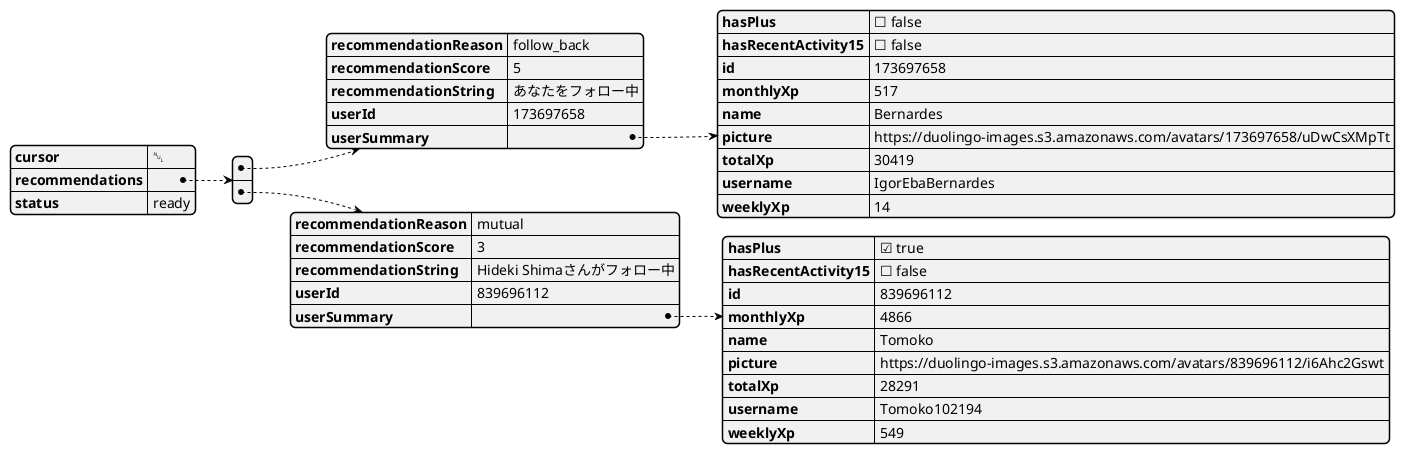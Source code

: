 @startjson "Recommendations"
{
    "cursor": null,
    "recommendations": [
        {
            "recommendationReason": "follow_back",
            "recommendationScore": 5,
            "recommendationString": "あなたをフォロー中",
            "userId": 173697658,
            "userSummary": {
                "hasPlus": false,
                "hasRecentActivity15": false,
                "id": 173697658,
                "monthlyXp": 517,
                "name": "Bernardes",
                "picture": "https://duolingo-images.s3.amazonaws.com/avatars/173697658/uDwCsXMpTt",
                "totalXp": 30419,
                "username": "IgorEbaBernardes",
                "weeklyXp": 14
            }
        },
        {
            "recommendationReason": "mutual",
            "recommendationScore": 3,
            "recommendationString": "Hideki Shimaさんがフォロー中",
            "userId": 839696112,
            "userSummary": {
                "hasPlus": true,
                "hasRecentActivity15": false,
                "id": 839696112,
                "monthlyXp": 4866,
                "name": "Tomoko",
                "picture": "https://duolingo-images.s3.amazonaws.com/avatars/839696112/i6Ahc2Gswt",
                "totalXp": 28291,
                "username": "Tomoko102194",
                "weeklyXp": 549
            }
        }
    ],
    "status": "ready"
}
@endjson
